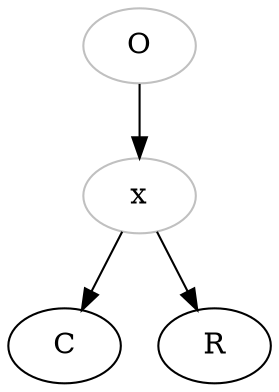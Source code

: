 digraph {
    original[color="grey", label="O"];
    x[color="grey"];

    original->x;
    x->C;
    x->R;

} 
